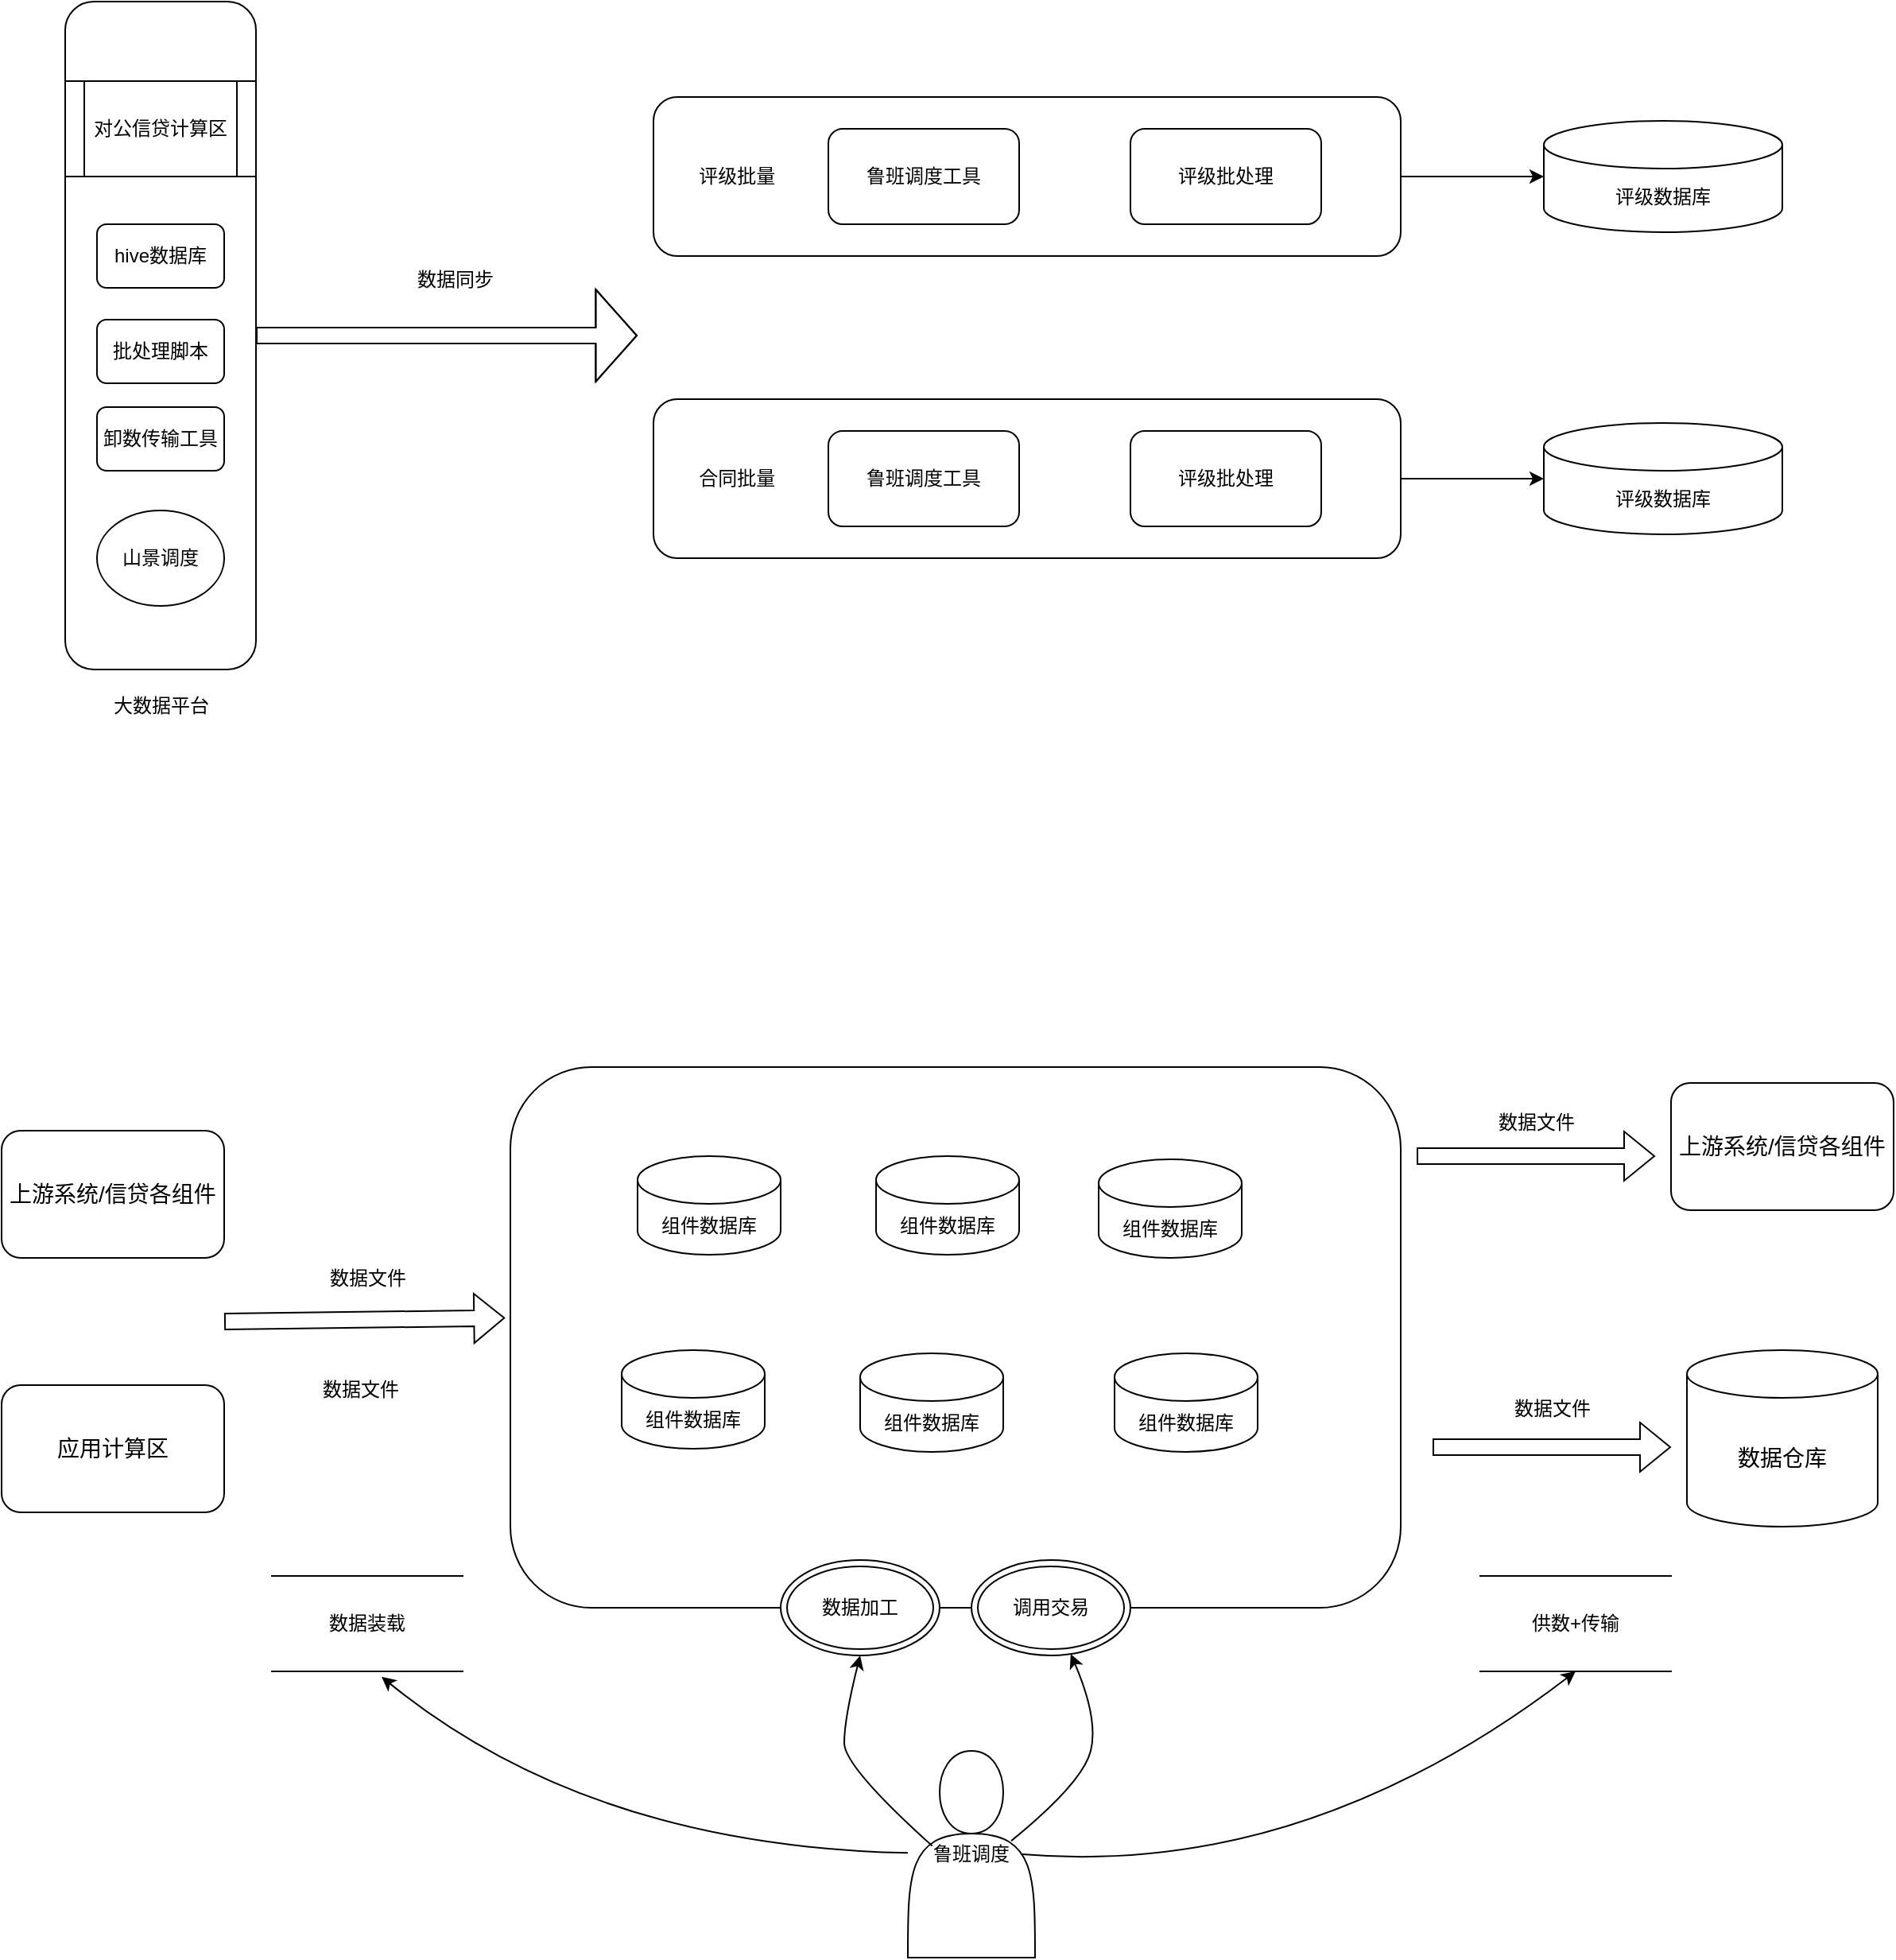 <mxfile version="24.7.8">
  <diagram name="第 1 页" id="UHSj6LI4vDTEhAFoRxYJ">
    <mxGraphModel dx="2117" dy="541" grid="1" gridSize="10" guides="1" tooltips="1" connect="1" arrows="1" fold="1" page="1" pageScale="1" pageWidth="827" pageHeight="1169" math="0" shadow="0">
      <root>
        <mxCell id="0" />
        <mxCell id="1" parent="0" />
        <mxCell id="KDNJ6NSY3MVF0tdbOiCU-9" value="" style="group" vertex="1" connectable="0" parent="1">
          <mxGeometry x="70" y="370" width="710" height="100" as="geometry" />
        </mxCell>
        <mxCell id="KDNJ6NSY3MVF0tdbOiCU-5" value="评级数据库" style="shape=cylinder3;whiteSpace=wrap;html=1;boundedLbl=1;backgroundOutline=1;size=15;" vertex="1" parent="KDNJ6NSY3MVF0tdbOiCU-9">
          <mxGeometry x="560" y="15" width="150" height="70" as="geometry" />
        </mxCell>
        <mxCell id="KDNJ6NSY3MVF0tdbOiCU-6" value="" style="group" vertex="1" connectable="0" parent="KDNJ6NSY3MVF0tdbOiCU-9">
          <mxGeometry width="470" height="100" as="geometry" />
        </mxCell>
        <mxCell id="KDNJ6NSY3MVF0tdbOiCU-1" value="&amp;nbsp; &amp;nbsp; &amp;nbsp; &amp;nbsp; 评级批量" style="rounded=1;whiteSpace=wrap;html=1;align=left;" vertex="1" parent="KDNJ6NSY3MVF0tdbOiCU-6">
          <mxGeometry width="470" height="100" as="geometry" />
        </mxCell>
        <mxCell id="KDNJ6NSY3MVF0tdbOiCU-3" value="鲁班调度工具" style="rounded=1;whiteSpace=wrap;html=1;" vertex="1" parent="KDNJ6NSY3MVF0tdbOiCU-6">
          <mxGeometry x="110" y="20" width="120" height="60" as="geometry" />
        </mxCell>
        <mxCell id="KDNJ6NSY3MVF0tdbOiCU-4" value="评级批处理" style="rounded=1;whiteSpace=wrap;html=1;" vertex="1" parent="KDNJ6NSY3MVF0tdbOiCU-6">
          <mxGeometry x="300" y="20" width="120" height="60" as="geometry" />
        </mxCell>
        <mxCell id="KDNJ6NSY3MVF0tdbOiCU-7" value="" style="endArrow=classic;html=1;rounded=0;exitX=1;exitY=0.5;exitDx=0;exitDy=0;" edge="1" parent="KDNJ6NSY3MVF0tdbOiCU-9" source="KDNJ6NSY3MVF0tdbOiCU-1" target="KDNJ6NSY3MVF0tdbOiCU-5">
          <mxGeometry width="50" height="50" relative="1" as="geometry">
            <mxPoint x="320" y="240" as="sourcePoint" />
            <mxPoint x="370" y="190" as="targetPoint" />
          </mxGeometry>
        </mxCell>
        <mxCell id="KDNJ6NSY3MVF0tdbOiCU-10" value="" style="group" vertex="1" connectable="0" parent="1">
          <mxGeometry x="70" y="560" width="710" height="100" as="geometry" />
        </mxCell>
        <mxCell id="KDNJ6NSY3MVF0tdbOiCU-11" value="评级数据库" style="shape=cylinder3;whiteSpace=wrap;html=1;boundedLbl=1;backgroundOutline=1;size=15;" vertex="1" parent="KDNJ6NSY3MVF0tdbOiCU-10">
          <mxGeometry x="560" y="15" width="150" height="70" as="geometry" />
        </mxCell>
        <mxCell id="KDNJ6NSY3MVF0tdbOiCU-12" value="" style="group" vertex="1" connectable="0" parent="KDNJ6NSY3MVF0tdbOiCU-10">
          <mxGeometry width="470" height="100" as="geometry" />
        </mxCell>
        <mxCell id="KDNJ6NSY3MVF0tdbOiCU-13" value="&amp;nbsp; &amp;nbsp; &amp;nbsp; &amp;nbsp; 合同批量" style="rounded=1;whiteSpace=wrap;html=1;align=left;" vertex="1" parent="KDNJ6NSY3MVF0tdbOiCU-12">
          <mxGeometry width="470" height="100" as="geometry" />
        </mxCell>
        <mxCell id="KDNJ6NSY3MVF0tdbOiCU-14" value="鲁班调度工具" style="rounded=1;whiteSpace=wrap;html=1;" vertex="1" parent="KDNJ6NSY3MVF0tdbOiCU-12">
          <mxGeometry x="110" y="20" width="120" height="60" as="geometry" />
        </mxCell>
        <mxCell id="KDNJ6NSY3MVF0tdbOiCU-15" value="评级批处理" style="rounded=1;whiteSpace=wrap;html=1;" vertex="1" parent="KDNJ6NSY3MVF0tdbOiCU-12">
          <mxGeometry x="300" y="20" width="120" height="60" as="geometry" />
        </mxCell>
        <mxCell id="KDNJ6NSY3MVF0tdbOiCU-16" value="" style="endArrow=classic;html=1;rounded=0;exitX=1;exitY=0.5;exitDx=0;exitDy=0;" edge="1" parent="KDNJ6NSY3MVF0tdbOiCU-10" source="KDNJ6NSY3MVF0tdbOiCU-13" target="KDNJ6NSY3MVF0tdbOiCU-11">
          <mxGeometry width="50" height="50" relative="1" as="geometry">
            <mxPoint x="320" y="240" as="sourcePoint" />
            <mxPoint x="370" y="190" as="targetPoint" />
          </mxGeometry>
        </mxCell>
        <mxCell id="KDNJ6NSY3MVF0tdbOiCU-17" value="" style="rounded=1;whiteSpace=wrap;html=1;" vertex="1" parent="1">
          <mxGeometry x="-300" y="310" width="120" height="420" as="geometry" />
        </mxCell>
        <mxCell id="KDNJ6NSY3MVF0tdbOiCU-18" value="对公信贷计算区" style="shape=process;whiteSpace=wrap;html=1;backgroundOutline=1;" vertex="1" parent="1">
          <mxGeometry x="-300" y="360" width="120" height="60" as="geometry" />
        </mxCell>
        <mxCell id="KDNJ6NSY3MVF0tdbOiCU-19" value="大数据平台" style="text;html=1;align=center;verticalAlign=middle;resizable=0;points=[];autosize=1;strokeColor=none;fillColor=none;" vertex="1" parent="1">
          <mxGeometry x="-280" y="738" width="80" height="30" as="geometry" />
        </mxCell>
        <mxCell id="KDNJ6NSY3MVF0tdbOiCU-20" value="hive数据库" style="rounded=1;whiteSpace=wrap;html=1;" vertex="1" parent="1">
          <mxGeometry x="-280" y="450" width="80" height="40" as="geometry" />
        </mxCell>
        <mxCell id="KDNJ6NSY3MVF0tdbOiCU-21" value="卸数传输工具" style="rounded=1;whiteSpace=wrap;html=1;" vertex="1" parent="1">
          <mxGeometry x="-280" y="565" width="80" height="40" as="geometry" />
        </mxCell>
        <mxCell id="KDNJ6NSY3MVF0tdbOiCU-22" value="批处理脚本" style="rounded=1;whiteSpace=wrap;html=1;" vertex="1" parent="1">
          <mxGeometry x="-280" y="510" width="80" height="40" as="geometry" />
        </mxCell>
        <mxCell id="KDNJ6NSY3MVF0tdbOiCU-23" value="" style="shape=flexArrow;endArrow=classic;html=1;rounded=0;endWidth=47;endSize=8.27;" edge="1" parent="1" source="KDNJ6NSY3MVF0tdbOiCU-17">
          <mxGeometry width="50" height="50" relative="1" as="geometry">
            <mxPoint x="-10" y="520" as="sourcePoint" />
            <mxPoint x="60" y="520" as="targetPoint" />
            <Array as="points">
              <mxPoint x="-110" y="520" />
              <mxPoint x="-50" y="520" />
            </Array>
          </mxGeometry>
        </mxCell>
        <mxCell id="KDNJ6NSY3MVF0tdbOiCU-24" value="数据同步" style="text;html=1;align=center;verticalAlign=middle;resizable=0;points=[];autosize=1;strokeColor=none;fillColor=none;" vertex="1" parent="1">
          <mxGeometry x="-90" y="470" width="70" height="30" as="geometry" />
        </mxCell>
        <mxCell id="KDNJ6NSY3MVF0tdbOiCU-25" value="山景调度" style="ellipse;whiteSpace=wrap;html=1;" vertex="1" parent="1">
          <mxGeometry x="-280" y="630" width="80" height="60" as="geometry" />
        </mxCell>
        <mxCell id="KDNJ6NSY3MVF0tdbOiCU-26" value="" style="rounded=1;whiteSpace=wrap;html=1;" vertex="1" parent="1">
          <mxGeometry x="-20" y="980" width="560" height="340" as="geometry" />
        </mxCell>
        <mxCell id="KDNJ6NSY3MVF0tdbOiCU-27" value="&lt;font style=&quot;font-size: 14px;&quot;&gt;上游系统/信贷各组件&lt;/font&gt;" style="rounded=1;whiteSpace=wrap;html=1;" vertex="1" parent="1">
          <mxGeometry x="-340" y="1020" width="140" height="80" as="geometry" />
        </mxCell>
        <mxCell id="KDNJ6NSY3MVF0tdbOiCU-28" value="&lt;font style=&quot;font-size: 14px;&quot;&gt;应用计算区&lt;/font&gt;" style="rounded=1;whiteSpace=wrap;html=1;" vertex="1" parent="1">
          <mxGeometry x="-340" y="1180" width="140" height="80" as="geometry" />
        </mxCell>
        <mxCell id="KDNJ6NSY3MVF0tdbOiCU-29" value="" style="shape=flexArrow;endArrow=classic;html=1;rounded=0;entryX=-0.006;entryY=0.464;entryDx=0;entryDy=0;entryPerimeter=0;" edge="1" parent="1" target="KDNJ6NSY3MVF0tdbOiCU-26">
          <mxGeometry width="50" height="50" relative="1" as="geometry">
            <mxPoint x="-200" y="1140" as="sourcePoint" />
            <mxPoint x="-100" y="1100" as="targetPoint" />
          </mxGeometry>
        </mxCell>
        <mxCell id="KDNJ6NSY3MVF0tdbOiCU-30" value="数据文件" style="text;html=1;align=center;verticalAlign=middle;resizable=0;points=[];autosize=1;strokeColor=none;fillColor=none;" vertex="1" parent="1">
          <mxGeometry x="-145" y="1098" width="70" height="30" as="geometry" />
        </mxCell>
        <mxCell id="KDNJ6NSY3MVF0tdbOiCU-31" value="&lt;span style=&quot;color: rgb(0, 0, 0); font-family: Helvetica; font-size: 12px; font-style: normal; font-variant-ligatures: normal; font-variant-caps: normal; font-weight: 400; letter-spacing: normal; orphans: 2; text-align: center; text-indent: 0px; text-transform: none; widows: 2; word-spacing: 0px; -webkit-text-stroke-width: 0px; white-space: nowrap; background-color: rgb(251, 251, 251); text-decoration-thickness: initial; text-decoration-style: initial; text-decoration-color: initial; display: inline !important; float: none;&quot;&gt;数据文件&lt;/span&gt;" style="text;whiteSpace=wrap;html=1;" vertex="1" parent="1">
          <mxGeometry x="-140" y="1169" width="80" height="40" as="geometry" />
        </mxCell>
        <mxCell id="KDNJ6NSY3MVF0tdbOiCU-32" value="组件数据库" style="shape=cylinder3;whiteSpace=wrap;html=1;boundedLbl=1;backgroundOutline=1;size=15;" vertex="1" parent="1">
          <mxGeometry x="60" y="1036" width="90" height="62" as="geometry" />
        </mxCell>
        <mxCell id="KDNJ6NSY3MVF0tdbOiCU-34" value="组件数据库" style="shape=cylinder3;whiteSpace=wrap;html=1;boundedLbl=1;backgroundOutline=1;size=15;" vertex="1" parent="1">
          <mxGeometry x="210" y="1036" width="90" height="62" as="geometry" />
        </mxCell>
        <mxCell id="KDNJ6NSY3MVF0tdbOiCU-35" value="组件数据库" style="shape=cylinder3;whiteSpace=wrap;html=1;boundedLbl=1;backgroundOutline=1;size=15;" vertex="1" parent="1">
          <mxGeometry x="50" y="1158" width="90" height="62" as="geometry" />
        </mxCell>
        <mxCell id="KDNJ6NSY3MVF0tdbOiCU-36" value="组件数据库" style="shape=cylinder3;whiteSpace=wrap;html=1;boundedLbl=1;backgroundOutline=1;size=15;" vertex="1" parent="1">
          <mxGeometry x="200" y="1160" width="90" height="62" as="geometry" />
        </mxCell>
        <mxCell id="KDNJ6NSY3MVF0tdbOiCU-37" value="组件数据库" style="shape=cylinder3;whiteSpace=wrap;html=1;boundedLbl=1;backgroundOutline=1;size=15;" vertex="1" parent="1">
          <mxGeometry x="360" y="1160" width="90" height="62" as="geometry" />
        </mxCell>
        <mxCell id="KDNJ6NSY3MVF0tdbOiCU-38" value="组件数据库" style="shape=cylinder3;whiteSpace=wrap;html=1;boundedLbl=1;backgroundOutline=1;size=15;" vertex="1" parent="1">
          <mxGeometry x="350" y="1038" width="90" height="62" as="geometry" />
        </mxCell>
        <mxCell id="KDNJ6NSY3MVF0tdbOiCU-39" value="&lt;font style=&quot;font-size: 14px;&quot;&gt;上游系统/信贷各组件&lt;/font&gt;" style="rounded=1;whiteSpace=wrap;html=1;" vertex="1" parent="1">
          <mxGeometry x="710" y="990" width="140" height="80" as="geometry" />
        </mxCell>
        <mxCell id="KDNJ6NSY3MVF0tdbOiCU-40" value="&lt;font style=&quot;font-size: 14px;&quot;&gt;数据仓库&lt;/font&gt;" style="shape=cylinder3;whiteSpace=wrap;html=1;boundedLbl=1;backgroundOutline=1;size=15;" vertex="1" parent="1">
          <mxGeometry x="720" y="1158" width="120" height="111" as="geometry" />
        </mxCell>
        <mxCell id="KDNJ6NSY3MVF0tdbOiCU-41" value="" style="shape=flexArrow;endArrow=classic;html=1;rounded=0;" edge="1" parent="1">
          <mxGeometry width="50" height="50" relative="1" as="geometry">
            <mxPoint x="550" y="1036" as="sourcePoint" />
            <mxPoint x="700" y="1036" as="targetPoint" />
          </mxGeometry>
        </mxCell>
        <mxCell id="KDNJ6NSY3MVF0tdbOiCU-42" value="" style="shape=flexArrow;endArrow=classic;html=1;rounded=0;" edge="1" parent="1">
          <mxGeometry width="50" height="50" relative="1" as="geometry">
            <mxPoint x="560" y="1219" as="sourcePoint" />
            <mxPoint x="710" y="1219" as="targetPoint" />
          </mxGeometry>
        </mxCell>
        <mxCell id="KDNJ6NSY3MVF0tdbOiCU-43" value="数据文件" style="text;html=1;align=center;verticalAlign=middle;resizable=0;points=[];autosize=1;strokeColor=none;fillColor=none;" vertex="1" parent="1">
          <mxGeometry x="590" y="1000" width="70" height="30" as="geometry" />
        </mxCell>
        <mxCell id="KDNJ6NSY3MVF0tdbOiCU-44" value="数据文件" style="text;html=1;align=center;verticalAlign=middle;resizable=0;points=[];autosize=1;strokeColor=none;fillColor=none;" vertex="1" parent="1">
          <mxGeometry x="600" y="1180" width="70" height="30" as="geometry" />
        </mxCell>
        <mxCell id="KDNJ6NSY3MVF0tdbOiCU-45" value="数据装载" style="shape=partialRectangle;whiteSpace=wrap;html=1;left=0;right=0;fillColor=none;" vertex="1" parent="1">
          <mxGeometry x="-170" y="1300" width="120" height="60" as="geometry" />
        </mxCell>
        <mxCell id="KDNJ6NSY3MVF0tdbOiCU-46" value="供数+传输" style="shape=partialRectangle;whiteSpace=wrap;html=1;left=0;right=0;fillColor=none;" vertex="1" parent="1">
          <mxGeometry x="590" y="1300" width="120" height="60" as="geometry" />
        </mxCell>
        <mxCell id="KDNJ6NSY3MVF0tdbOiCU-47" value="数据加工" style="ellipse;shape=doubleEllipse;whiteSpace=wrap;html=1;" vertex="1" parent="1">
          <mxGeometry x="150" y="1290" width="100" height="60" as="geometry" />
        </mxCell>
        <mxCell id="KDNJ6NSY3MVF0tdbOiCU-48" value="调用交易" style="ellipse;shape=doubleEllipse;whiteSpace=wrap;html=1;" vertex="1" parent="1">
          <mxGeometry x="270" y="1290" width="100" height="60" as="geometry" />
        </mxCell>
        <mxCell id="KDNJ6NSY3MVF0tdbOiCU-49" value="鲁班调度" style="shape=actor;whiteSpace=wrap;html=1;" vertex="1" parent="1">
          <mxGeometry x="230" y="1410" width="80" height="130" as="geometry" />
        </mxCell>
        <mxCell id="KDNJ6NSY3MVF0tdbOiCU-50" value="" style="curved=1;endArrow=classic;html=1;rounded=0;entryX=0.575;entryY=1.057;entryDx=0;entryDy=0;entryPerimeter=0;" edge="1" parent="1" source="KDNJ6NSY3MVF0tdbOiCU-49" target="KDNJ6NSY3MVF0tdbOiCU-45">
          <mxGeometry width="50" height="50" relative="1" as="geometry">
            <mxPoint x="-20" y="1470" as="sourcePoint" />
            <mxPoint x="30" y="1420" as="targetPoint" />
            <Array as="points">
              <mxPoint x="30" y="1470" />
            </Array>
          </mxGeometry>
        </mxCell>
        <mxCell id="KDNJ6NSY3MVF0tdbOiCU-51" value="" style="curved=1;endArrow=classic;html=1;rounded=0;exitX=0.9;exitY=0.5;exitDx=0;exitDy=0;exitPerimeter=0;entryX=0.5;entryY=1;entryDx=0;entryDy=0;" edge="1" parent="1" source="KDNJ6NSY3MVF0tdbOiCU-49" target="KDNJ6NSY3MVF0tdbOiCU-46">
          <mxGeometry width="50" height="50" relative="1" as="geometry">
            <mxPoint x="450" y="1500" as="sourcePoint" />
            <mxPoint x="500" y="1450" as="targetPoint" />
            <Array as="points">
              <mxPoint x="480" y="1490" />
            </Array>
          </mxGeometry>
        </mxCell>
        <mxCell id="KDNJ6NSY3MVF0tdbOiCU-52" value="" style="curved=1;endArrow=classic;html=1;rounded=0;entryX=0.5;entryY=1;entryDx=0;entryDy=0;exitX=0.192;exitY=0.46;exitDx=0;exitDy=0;exitPerimeter=0;" edge="1" parent="1" source="KDNJ6NSY3MVF0tdbOiCU-49" target="KDNJ6NSY3MVF0tdbOiCU-47">
          <mxGeometry width="50" height="50" relative="1" as="geometry">
            <mxPoint x="230" y="1448" as="sourcePoint" />
            <mxPoint x="90" y="1360" as="targetPoint" />
            <Array as="points">
              <mxPoint x="190" y="1420" />
              <mxPoint x="190" y="1390" />
            </Array>
          </mxGeometry>
        </mxCell>
        <mxCell id="KDNJ6NSY3MVF0tdbOiCU-53" value="" style="curved=1;endArrow=classic;html=1;rounded=0;exitX=0.813;exitY=0.435;exitDx=0;exitDy=0;exitPerimeter=0;" edge="1" parent="1" source="KDNJ6NSY3MVF0tdbOiCU-49" target="KDNJ6NSY3MVF0tdbOiCU-48">
          <mxGeometry width="50" height="50" relative="1" as="geometry">
            <mxPoint x="350" y="1440" as="sourcePoint" />
            <mxPoint x="400" y="1390" as="targetPoint" />
            <Array as="points">
              <mxPoint x="340" y="1430" />
              <mxPoint x="350" y="1390" />
            </Array>
          </mxGeometry>
        </mxCell>
      </root>
    </mxGraphModel>
  </diagram>
</mxfile>
